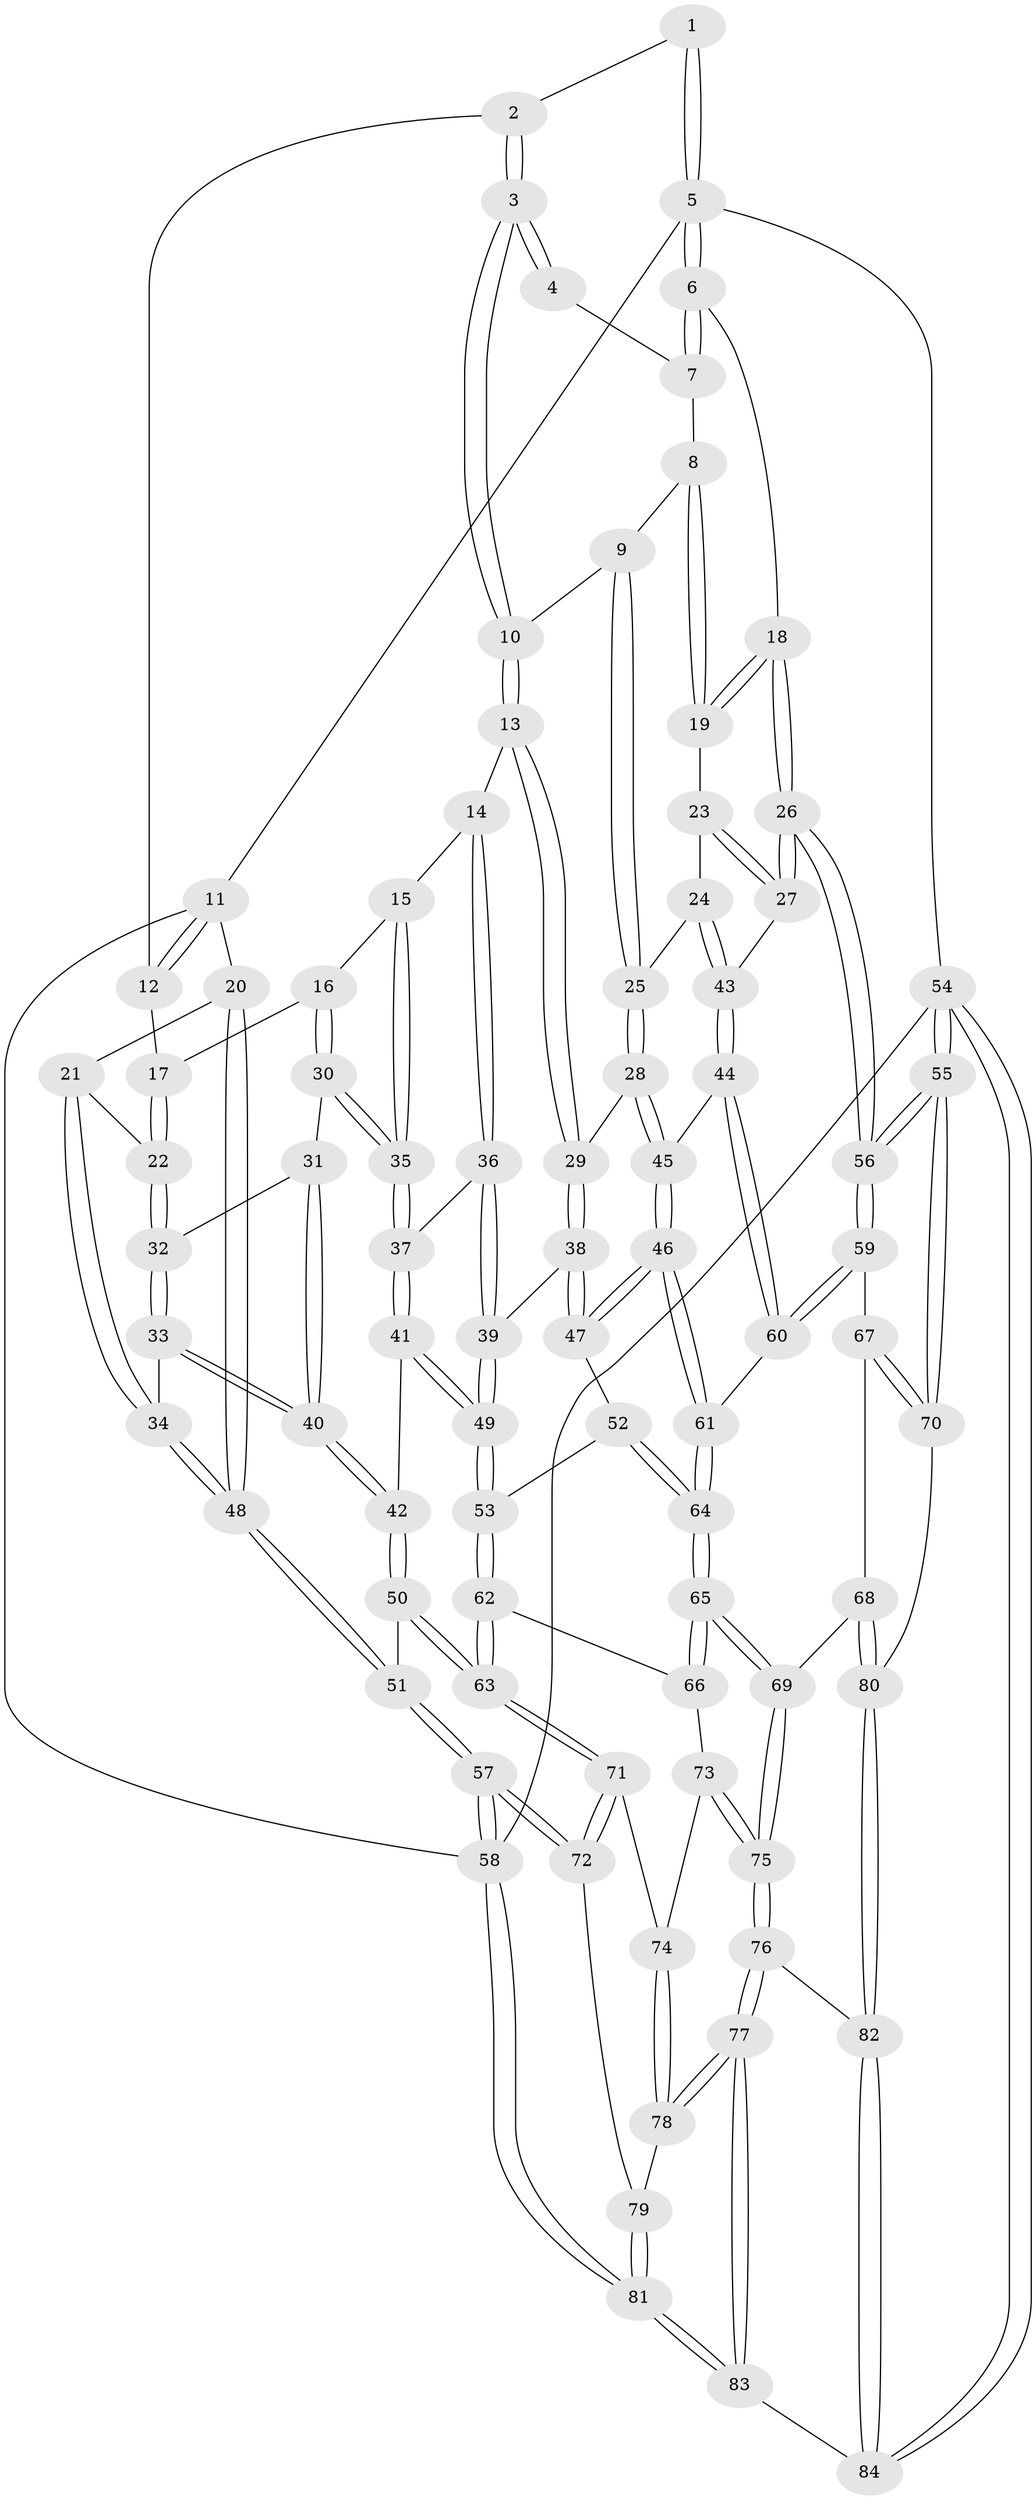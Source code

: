 // Generated by graph-tools (version 1.1) at 2025/11/02/27/25 16:11:57]
// undirected, 84 vertices, 207 edges
graph export_dot {
graph [start="1"]
  node [color=gray90,style=filled];
  1 [pos="+0.8894044423349947+0"];
  2 [pos="+0.34736622781577436+0"];
  3 [pos="+0.5053919198715205+0.061732501352676966"];
  4 [pos="+0.7993148416809591+0.030843531012294756"];
  5 [pos="+1+0"];
  6 [pos="+1+0.17701088647735252"];
  7 [pos="+0.8054817414510438+0.08957688211897112"];
  8 [pos="+0.7987157664681896+0.10891376592054479"];
  9 [pos="+0.7060555628860506+0.17922134349825283"];
  10 [pos="+0.5322976219521978+0.12732265433306902"];
  11 [pos="+0+0"];
  12 [pos="+0.2792495375235093+0"];
  13 [pos="+0.5101426702746974+0.25409644709478496"];
  14 [pos="+0.46157752535252833+0.28115334242487505"];
  15 [pos="+0.41010688296745446+0.27675049278066544"];
  16 [pos="+0.3122613626061897+0.22650130098077476"];
  17 [pos="+0.25288552593753927+0.08306862650736367"];
  18 [pos="+1+0.18196055575053924"];
  19 [pos="+0.859310963866346+0.21110592187355695"];
  20 [pos="+0+0"];
  21 [pos="+0.06629842889567528+0.22189094788416072"];
  22 [pos="+0.16806235026257815+0.22033318026324283"];
  23 [pos="+0.8547642629200418+0.2258414750085569"];
  24 [pos="+0.7418116384398016+0.31992512574643583"];
  25 [pos="+0.7301219506814438+0.31718590970163063"];
  26 [pos="+1+0.31982785263755914"];
  27 [pos="+0.9428757582420193+0.40626326957053155"];
  28 [pos="+0.6733759289573902+0.3502564777065515"];
  29 [pos="+0.5997264351509766+0.35622513471841954"];
  30 [pos="+0.27344188321716806+0.33638784702258295"];
  31 [pos="+0.260779714289563+0.3329256793054713"];
  32 [pos="+0.16818429480652605+0.27977569744981023"];
  33 [pos="+0.0722216854747002+0.39722789365351535"];
  34 [pos="+0.06078255312727765+0.39643032333339423"];
  35 [pos="+0.29905227597936507+0.3794105626613708"];
  36 [pos="+0.4274092445107592+0.3806915506993783"];
  37 [pos="+0.30444276806875065+0.40427297024218223"];
  38 [pos="+0.5564924595051425+0.45288600970195414"];
  39 [pos="+0.4607199375805621+0.4394213679437053"];
  40 [pos="+0.10488682949499961+0.41890336391805244"];
  41 [pos="+0.30356321753214305+0.40731934289857846"];
  42 [pos="+0.1813823025233018+0.48841458420557826"];
  43 [pos="+0.8981699795669017+0.43238315567002583"];
  44 [pos="+0.8927274652180928+0.44417644109690485"];
  45 [pos="+0.7067907570367072+0.46707336373070646"];
  46 [pos="+0.6576071331547576+0.5920353380391514"];
  47 [pos="+0.5710499938591331+0.5092146045296694"];
  48 [pos="+0+0.43413532934211474"];
  49 [pos="+0.38214474191675485+0.5234589892920335"];
  50 [pos="+0.19643618073208702+0.6164065556931817"];
  51 [pos="+0+0.5638458596617427"];
  52 [pos="+0.42780236226176876+0.5865584172211805"];
  53 [pos="+0.3820636226736025+0.5849517382206548"];
  54 [pos="+1+1"];
  55 [pos="+1+1"];
  56 [pos="+1+0.6493592052883158"];
  57 [pos="+0+0.7020136060724625"];
  58 [pos="+0+1"];
  59 [pos="+0.8696852366497912+0.6449856916278908"];
  60 [pos="+0.8532640657220077+0.6237762623938321"];
  61 [pos="+0.6688229872774941+0.617362541350291"];
  62 [pos="+0.2892724219858087+0.6791347397090517"];
  63 [pos="+0.2509081410158886+0.6938807877173454"];
  64 [pos="+0.6030496268368795+0.7143473901348286"];
  65 [pos="+0.5918021826581082+0.7567034858561499"];
  66 [pos="+0.3437331603830371+0.7014747078438279"];
  67 [pos="+0.869834619802373+0.6675958328953152"];
  68 [pos="+0.6868084034148662+0.8463472480298103"];
  69 [pos="+0.5983734133680907+0.8175299779172606"];
  70 [pos="+0.913102536211959+0.8589080926697472"];
  71 [pos="+0.2409489507598396+0.7192965929239248"];
  72 [pos="+0.23320161031835357+0.7327479868704978"];
  73 [pos="+0.4634673811428491+0.8352864658887148"];
  74 [pos="+0.4072805741844374+0.8403344308869044"];
  75 [pos="+0.5630637309908572+0.862751888922564"];
  76 [pos="+0.4944983566004097+1"];
  77 [pos="+0.47700461487728824+1"];
  78 [pos="+0.3642245310020298+0.9282487910232116"];
  79 [pos="+0.21643929325060077+0.8010898201386761"];
  80 [pos="+0.7805632229989503+0.9100862707938677"];
  81 [pos="+0+1"];
  82 [pos="+0.7774865165863794+0.9284465885509167"];
  83 [pos="+0.46873746719248527+1"];
  84 [pos="+0.7707413423372488+1"];
  1 -- 2;
  1 -- 5;
  1 -- 5;
  2 -- 3;
  2 -- 3;
  2 -- 12;
  3 -- 4;
  3 -- 4;
  3 -- 10;
  3 -- 10;
  4 -- 7;
  5 -- 6;
  5 -- 6;
  5 -- 11;
  5 -- 54;
  6 -- 7;
  6 -- 7;
  6 -- 18;
  7 -- 8;
  8 -- 9;
  8 -- 19;
  8 -- 19;
  9 -- 10;
  9 -- 25;
  9 -- 25;
  10 -- 13;
  10 -- 13;
  11 -- 12;
  11 -- 12;
  11 -- 20;
  11 -- 58;
  12 -- 17;
  13 -- 14;
  13 -- 29;
  13 -- 29;
  14 -- 15;
  14 -- 36;
  14 -- 36;
  15 -- 16;
  15 -- 35;
  15 -- 35;
  16 -- 17;
  16 -- 30;
  16 -- 30;
  17 -- 22;
  17 -- 22;
  18 -- 19;
  18 -- 19;
  18 -- 26;
  18 -- 26;
  19 -- 23;
  20 -- 21;
  20 -- 48;
  20 -- 48;
  21 -- 22;
  21 -- 34;
  21 -- 34;
  22 -- 32;
  22 -- 32;
  23 -- 24;
  23 -- 27;
  23 -- 27;
  24 -- 25;
  24 -- 43;
  24 -- 43;
  25 -- 28;
  25 -- 28;
  26 -- 27;
  26 -- 27;
  26 -- 56;
  26 -- 56;
  27 -- 43;
  28 -- 29;
  28 -- 45;
  28 -- 45;
  29 -- 38;
  29 -- 38;
  30 -- 31;
  30 -- 35;
  30 -- 35;
  31 -- 32;
  31 -- 40;
  31 -- 40;
  32 -- 33;
  32 -- 33;
  33 -- 34;
  33 -- 40;
  33 -- 40;
  34 -- 48;
  34 -- 48;
  35 -- 37;
  35 -- 37;
  36 -- 37;
  36 -- 39;
  36 -- 39;
  37 -- 41;
  37 -- 41;
  38 -- 39;
  38 -- 47;
  38 -- 47;
  39 -- 49;
  39 -- 49;
  40 -- 42;
  40 -- 42;
  41 -- 42;
  41 -- 49;
  41 -- 49;
  42 -- 50;
  42 -- 50;
  43 -- 44;
  43 -- 44;
  44 -- 45;
  44 -- 60;
  44 -- 60;
  45 -- 46;
  45 -- 46;
  46 -- 47;
  46 -- 47;
  46 -- 61;
  46 -- 61;
  47 -- 52;
  48 -- 51;
  48 -- 51;
  49 -- 53;
  49 -- 53;
  50 -- 51;
  50 -- 63;
  50 -- 63;
  51 -- 57;
  51 -- 57;
  52 -- 53;
  52 -- 64;
  52 -- 64;
  53 -- 62;
  53 -- 62;
  54 -- 55;
  54 -- 55;
  54 -- 84;
  54 -- 84;
  54 -- 58;
  55 -- 56;
  55 -- 56;
  55 -- 70;
  55 -- 70;
  56 -- 59;
  56 -- 59;
  57 -- 58;
  57 -- 58;
  57 -- 72;
  57 -- 72;
  58 -- 81;
  58 -- 81;
  59 -- 60;
  59 -- 60;
  59 -- 67;
  60 -- 61;
  61 -- 64;
  61 -- 64;
  62 -- 63;
  62 -- 63;
  62 -- 66;
  63 -- 71;
  63 -- 71;
  64 -- 65;
  64 -- 65;
  65 -- 66;
  65 -- 66;
  65 -- 69;
  65 -- 69;
  66 -- 73;
  67 -- 68;
  67 -- 70;
  67 -- 70;
  68 -- 69;
  68 -- 80;
  68 -- 80;
  69 -- 75;
  69 -- 75;
  70 -- 80;
  71 -- 72;
  71 -- 72;
  71 -- 74;
  72 -- 79;
  73 -- 74;
  73 -- 75;
  73 -- 75;
  74 -- 78;
  74 -- 78;
  75 -- 76;
  75 -- 76;
  76 -- 77;
  76 -- 77;
  76 -- 82;
  77 -- 78;
  77 -- 78;
  77 -- 83;
  77 -- 83;
  78 -- 79;
  79 -- 81;
  79 -- 81;
  80 -- 82;
  80 -- 82;
  81 -- 83;
  81 -- 83;
  82 -- 84;
  82 -- 84;
  83 -- 84;
}
